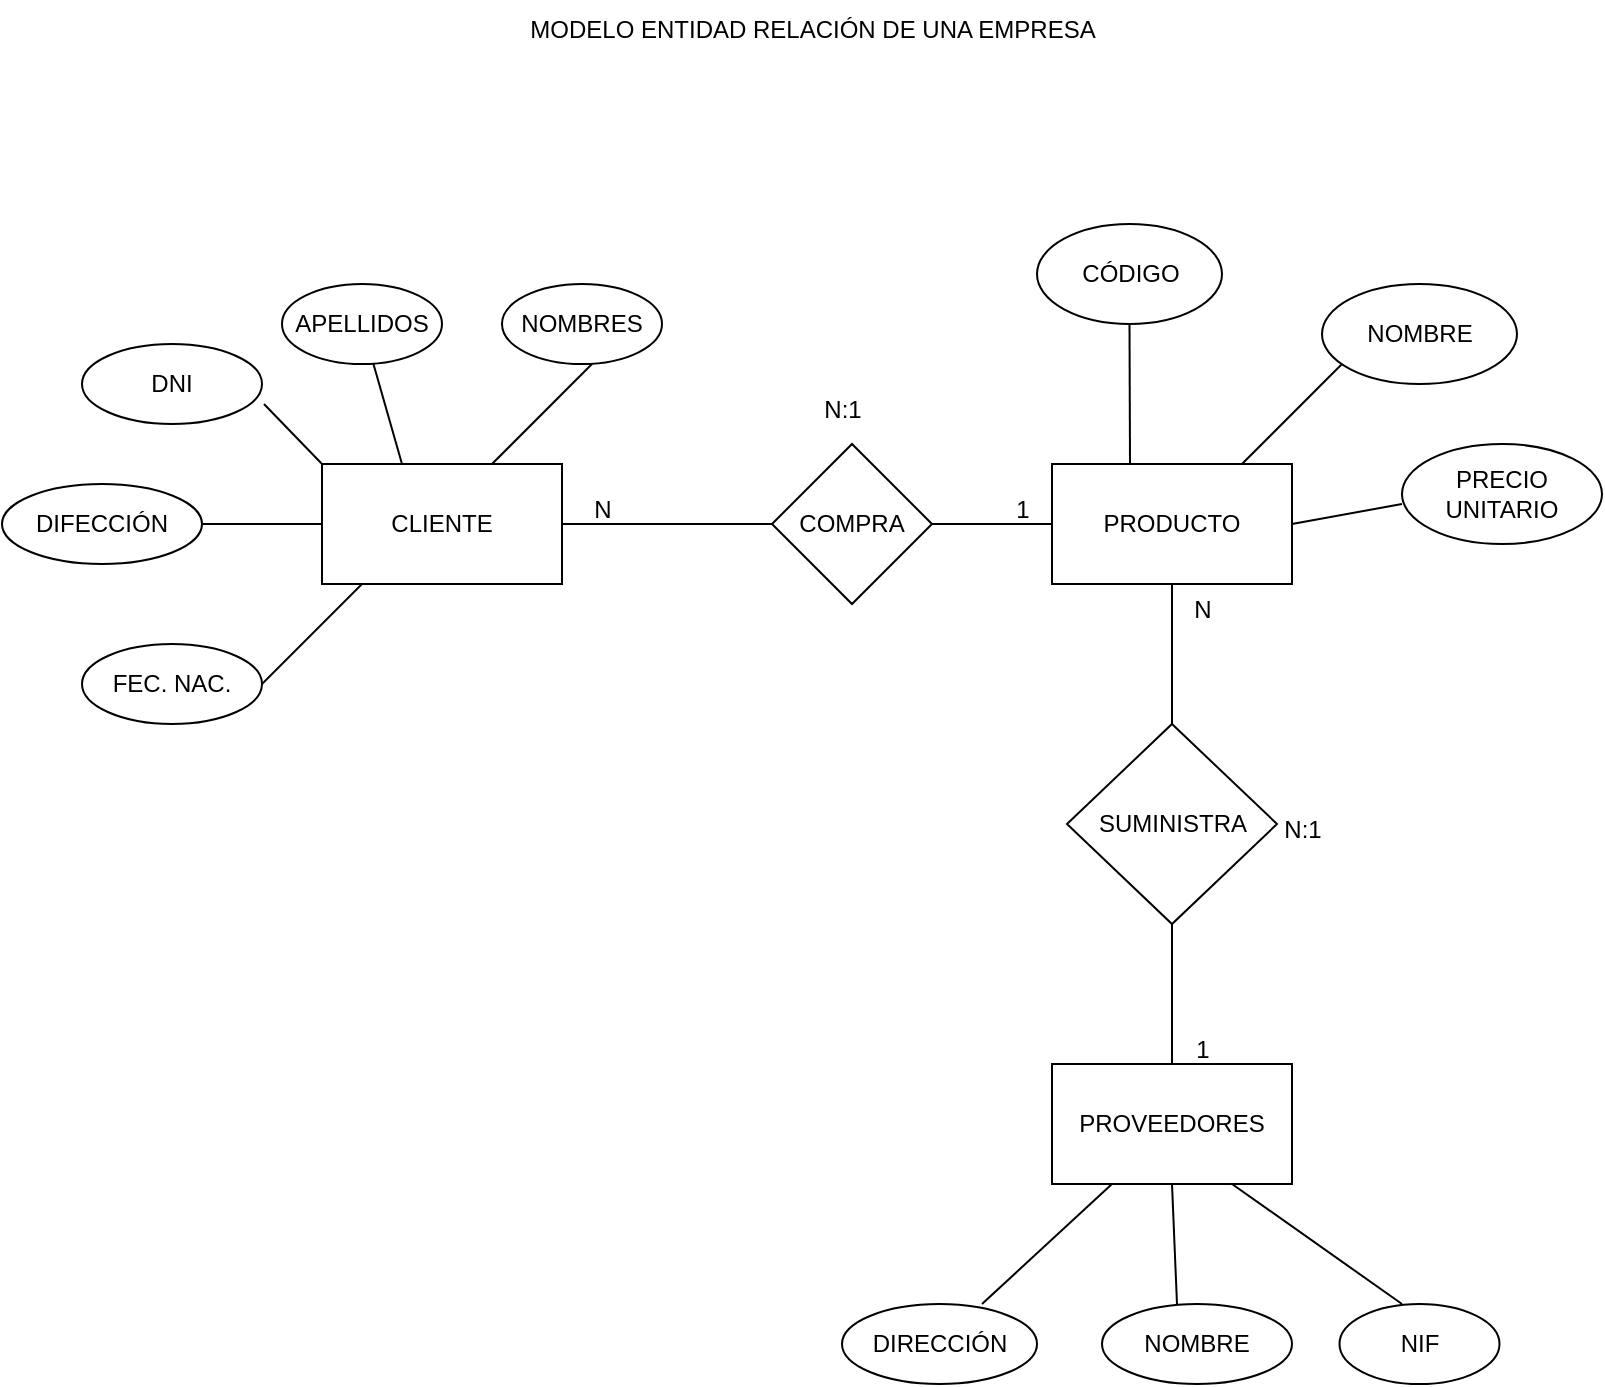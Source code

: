 <mxfile version="24.7.8">
  <diagram id="R2lEEEUBdFMjLlhIrx00" name="Page-1">
    <mxGraphModel dx="1114" dy="566" grid="1" gridSize="10" guides="1" tooltips="1" connect="1" arrows="1" fold="1" page="1" pageScale="1" pageWidth="850" pageHeight="1100" math="0" shadow="0" extFonts="Permanent Marker^https://fonts.googleapis.com/css?family=Permanent+Marker">
      <root>
        <mxCell id="0" />
        <mxCell id="1" parent="0" />
        <mxCell id="jP1HKdKOwSLTzkVKQpbQ-1" value="CLIENTE" style="rounded=0;whiteSpace=wrap;html=1;" parent="1" vertex="1">
          <mxGeometry x="200" y="260" width="120" height="60" as="geometry" />
        </mxCell>
        <mxCell id="jP1HKdKOwSLTzkVKQpbQ-2" value="COMPRA" style="rhombus;whiteSpace=wrap;html=1;rounded=0;" parent="1" vertex="1">
          <mxGeometry x="425" y="250" width="80" height="80" as="geometry" />
        </mxCell>
        <mxCell id="jP1HKdKOwSLTzkVKQpbQ-7" value="" style="edgeStyle=orthogonalEdgeStyle;rounded=0;orthogonalLoop=1;jettySize=auto;html=1;strokeColor=none;" parent="1" source="jP1HKdKOwSLTzkVKQpbQ-4" target="jP1HKdKOwSLTzkVKQpbQ-6" edge="1">
          <mxGeometry relative="1" as="geometry" />
        </mxCell>
        <mxCell id="jP1HKdKOwSLTzkVKQpbQ-4" value="PRODUCTO" style="whiteSpace=wrap;html=1;rounded=0;" parent="1" vertex="1">
          <mxGeometry x="565" y="260" width="120" height="60" as="geometry" />
        </mxCell>
        <mxCell id="jP1HKdKOwSLTzkVKQpbQ-9" value="" style="edgeStyle=orthogonalEdgeStyle;rounded=1;orthogonalLoop=1;jettySize=auto;html=1;curved=0;strokeColor=none;" parent="1" source="jP1HKdKOwSLTzkVKQpbQ-6" target="jP1HKdKOwSLTzkVKQpbQ-8" edge="1">
          <mxGeometry relative="1" as="geometry" />
        </mxCell>
        <mxCell id="jP1HKdKOwSLTzkVKQpbQ-6" value="SUMINISTRA" style="rhombus;whiteSpace=wrap;html=1;rounded=0;" parent="1" vertex="1">
          <mxGeometry x="572.5" y="390" width="105" height="100" as="geometry" />
        </mxCell>
        <mxCell id="jP1HKdKOwSLTzkVKQpbQ-8" value="PROVEEDORES" style="whiteSpace=wrap;html=1;rounded=0;" parent="1" vertex="1">
          <mxGeometry x="565" y="560" width="120" height="60" as="geometry" />
        </mxCell>
        <mxCell id="jP1HKdKOwSLTzkVKQpbQ-12" value="NOMBRES" style="ellipse;whiteSpace=wrap;html=1;" parent="1" vertex="1">
          <mxGeometry x="290" y="170" width="80" height="40" as="geometry" />
        </mxCell>
        <mxCell id="jP1HKdKOwSLTzkVKQpbQ-14" value="" style="endArrow=none;html=1;rounded=0;" parent="1" edge="1">
          <mxGeometry width="50" height="50" relative="1" as="geometry">
            <mxPoint x="285" y="260" as="sourcePoint" />
            <mxPoint x="335" y="210" as="targetPoint" />
          </mxGeometry>
        </mxCell>
        <mxCell id="jP1HKdKOwSLTzkVKQpbQ-15" value="APELLIDOS" style="ellipse;whiteSpace=wrap;html=1;" parent="1" vertex="1">
          <mxGeometry x="180" y="170" width="80" height="40" as="geometry" />
        </mxCell>
        <mxCell id="jP1HKdKOwSLTzkVKQpbQ-16" value="" style="endArrow=none;html=1;rounded=0;" parent="1" target="jP1HKdKOwSLTzkVKQpbQ-15" edge="1">
          <mxGeometry width="50" height="50" relative="1" as="geometry">
            <mxPoint x="240" y="260" as="sourcePoint" />
            <mxPoint x="290" y="210" as="targetPoint" />
          </mxGeometry>
        </mxCell>
        <mxCell id="jP1HKdKOwSLTzkVKQpbQ-17" value="DNI" style="ellipse;whiteSpace=wrap;html=1;" parent="1" vertex="1">
          <mxGeometry x="80" y="200" width="90" height="40" as="geometry" />
        </mxCell>
        <mxCell id="jP1HKdKOwSLTzkVKQpbQ-18" value="DIFECCIÓN" style="ellipse;whiteSpace=wrap;html=1;" parent="1" vertex="1">
          <mxGeometry x="40" y="270" width="100" height="40" as="geometry" />
        </mxCell>
        <mxCell id="jP1HKdKOwSLTzkVKQpbQ-19" value="FEC. NAC." style="ellipse;whiteSpace=wrap;html=1;" parent="1" vertex="1">
          <mxGeometry x="80" y="350" width="90" height="40" as="geometry" />
        </mxCell>
        <mxCell id="jP1HKdKOwSLTzkVKQpbQ-20" value="" style="endArrow=none;html=1;rounded=0;entryX=0;entryY=0.5;entryDx=0;entryDy=0;exitX=1;exitY=0.5;exitDx=0;exitDy=0;" parent="1" source="jP1HKdKOwSLTzkVKQpbQ-18" target="jP1HKdKOwSLTzkVKQpbQ-1" edge="1">
          <mxGeometry width="50" height="50" relative="1" as="geometry">
            <mxPoint x="140" y="300" as="sourcePoint" />
            <mxPoint x="190" y="250" as="targetPoint" />
          </mxGeometry>
        </mxCell>
        <mxCell id="jP1HKdKOwSLTzkVKQpbQ-21" value="" style="endArrow=none;html=1;rounded=0;entryX=1.011;entryY=0.75;entryDx=0;entryDy=0;entryPerimeter=0;" parent="1" target="jP1HKdKOwSLTzkVKQpbQ-17" edge="1">
          <mxGeometry width="50" height="50" relative="1" as="geometry">
            <mxPoint x="200" y="260" as="sourcePoint" />
            <mxPoint x="250" y="210" as="targetPoint" />
          </mxGeometry>
        </mxCell>
        <mxCell id="jP1HKdKOwSLTzkVKQpbQ-22" value="" style="endArrow=none;html=1;rounded=0;" parent="1" edge="1">
          <mxGeometry width="50" height="50" relative="1" as="geometry">
            <mxPoint x="170" y="370" as="sourcePoint" />
            <mxPoint x="220" y="320" as="targetPoint" />
          </mxGeometry>
        </mxCell>
        <mxCell id="jP1HKdKOwSLTzkVKQpbQ-23" value="CÓDIGO" style="ellipse;whiteSpace=wrap;html=1;" parent="1" vertex="1">
          <mxGeometry x="557.5" y="140" width="92.5" height="50" as="geometry" />
        </mxCell>
        <mxCell id="jP1HKdKOwSLTzkVKQpbQ-24" value="NOMBRE" style="ellipse;whiteSpace=wrap;html=1;" parent="1" vertex="1">
          <mxGeometry x="700" y="170" width="97.5" height="50" as="geometry" />
        </mxCell>
        <mxCell id="jP1HKdKOwSLTzkVKQpbQ-26" value="PRECIO UNITARIO" style="ellipse;whiteSpace=wrap;html=1;" parent="1" vertex="1">
          <mxGeometry x="740" y="250" width="100" height="50" as="geometry" />
        </mxCell>
        <mxCell id="jP1HKdKOwSLTzkVKQpbQ-27" value="" style="endArrow=none;html=1;rounded=0;" parent="1" edge="1">
          <mxGeometry width="50" height="50" relative="1" as="geometry">
            <mxPoint x="660" y="260" as="sourcePoint" />
            <mxPoint x="710" y="210" as="targetPoint" />
          </mxGeometry>
        </mxCell>
        <mxCell id="jP1HKdKOwSLTzkVKQpbQ-28" value="" style="endArrow=none;html=1;rounded=0;entryX=0.5;entryY=1;entryDx=0;entryDy=0;exitX=0.325;exitY=0;exitDx=0;exitDy=0;exitPerimeter=0;" parent="1" source="jP1HKdKOwSLTzkVKQpbQ-4" target="jP1HKdKOwSLTzkVKQpbQ-23" edge="1">
          <mxGeometry width="50" height="50" relative="1" as="geometry">
            <mxPoint x="604" y="250" as="sourcePoint" />
            <mxPoint x="650" y="210" as="targetPoint" />
          </mxGeometry>
        </mxCell>
        <mxCell id="jP1HKdKOwSLTzkVKQpbQ-29" value="" style="endArrow=none;html=1;rounded=0;exitX=1;exitY=0.5;exitDx=0;exitDy=0;" parent="1" source="jP1HKdKOwSLTzkVKQpbQ-4" edge="1">
          <mxGeometry width="50" height="50" relative="1" as="geometry">
            <mxPoint x="690" y="330" as="sourcePoint" />
            <mxPoint x="740" y="280" as="targetPoint" />
          </mxGeometry>
        </mxCell>
        <mxCell id="jP1HKdKOwSLTzkVKQpbQ-30" value="NIF" style="ellipse;whiteSpace=wrap;html=1;" parent="1" vertex="1">
          <mxGeometry x="708.75" y="680" width="80" height="40" as="geometry" />
        </mxCell>
        <mxCell id="jP1HKdKOwSLTzkVKQpbQ-31" value="NOMBRE" style="ellipse;whiteSpace=wrap;html=1;" parent="1" vertex="1">
          <mxGeometry x="590" y="680" width="95" height="40" as="geometry" />
        </mxCell>
        <mxCell id="jP1HKdKOwSLTzkVKQpbQ-32" value="DIRECCIÓN" style="ellipse;whiteSpace=wrap;html=1;" parent="1" vertex="1">
          <mxGeometry x="460" y="680" width="97.5" height="40" as="geometry" />
        </mxCell>
        <mxCell id="jP1HKdKOwSLTzkVKQpbQ-33" value="" style="endArrow=none;html=1;rounded=0;entryX=0.25;entryY=1;entryDx=0;entryDy=0;" parent="1" target="jP1HKdKOwSLTzkVKQpbQ-8" edge="1">
          <mxGeometry width="50" height="50" relative="1" as="geometry">
            <mxPoint x="530" y="680" as="sourcePoint" />
            <mxPoint x="580" y="630" as="targetPoint" />
          </mxGeometry>
        </mxCell>
        <mxCell id="jP1HKdKOwSLTzkVKQpbQ-34" value="" style="endArrow=none;html=1;rounded=0;entryX=0.5;entryY=1;entryDx=0;entryDy=0;" parent="1" target="jP1HKdKOwSLTzkVKQpbQ-8" edge="1">
          <mxGeometry width="50" height="50" relative="1" as="geometry">
            <mxPoint x="627.5" y="680" as="sourcePoint" />
            <mxPoint x="630" y="630" as="targetPoint" />
          </mxGeometry>
        </mxCell>
        <mxCell id="jP1HKdKOwSLTzkVKQpbQ-35" value="" style="endArrow=none;html=1;rounded=0;entryX=0.75;entryY=1;entryDx=0;entryDy=0;" parent="1" target="jP1HKdKOwSLTzkVKQpbQ-8" edge="1">
          <mxGeometry width="50" height="50" relative="1" as="geometry">
            <mxPoint x="740" y="680" as="sourcePoint" />
            <mxPoint x="790" y="630" as="targetPoint" />
          </mxGeometry>
        </mxCell>
        <mxCell id="jP1HKdKOwSLTzkVKQpbQ-38" value="" style="endArrow=none;html=1;rounded=0;exitX=1;exitY=0.5;exitDx=0;exitDy=0;entryX=0;entryY=0.5;entryDx=0;entryDy=0;" parent="1" source="jP1HKdKOwSLTzkVKQpbQ-1" target="jP1HKdKOwSLTzkVKQpbQ-2" edge="1">
          <mxGeometry width="50" height="50" relative="1" as="geometry">
            <mxPoint x="610" y="340" as="sourcePoint" />
            <mxPoint x="420" y="290" as="targetPoint" />
          </mxGeometry>
        </mxCell>
        <mxCell id="jP1HKdKOwSLTzkVKQpbQ-39" value="" style="endArrow=none;html=1;rounded=0;exitX=0;exitY=0.5;exitDx=0;exitDy=0;" parent="1" source="jP1HKdKOwSLTzkVKQpbQ-4" edge="1">
          <mxGeometry width="50" height="50" relative="1" as="geometry">
            <mxPoint x="455" y="340" as="sourcePoint" />
            <mxPoint x="505" y="290" as="targetPoint" />
          </mxGeometry>
        </mxCell>
        <mxCell id="jP1HKdKOwSLTzkVKQpbQ-40" value="" style="endArrow=none;html=1;rounded=0;entryX=0.5;entryY=1;entryDx=0;entryDy=0;" parent="1" target="jP1HKdKOwSLTzkVKQpbQ-6" edge="1">
          <mxGeometry width="50" height="50" relative="1" as="geometry">
            <mxPoint x="625" y="560" as="sourcePoint" />
            <mxPoint x="622.5" y="490" as="targetPoint" />
          </mxGeometry>
        </mxCell>
        <mxCell id="jP1HKdKOwSLTzkVKQpbQ-41" value="" style="endArrow=none;html=1;rounded=0;exitX=0.5;exitY=0;exitDx=0;exitDy=0;" parent="1" source="jP1HKdKOwSLTzkVKQpbQ-6" edge="1">
          <mxGeometry width="50" height="50" relative="1" as="geometry">
            <mxPoint x="620" y="390" as="sourcePoint" />
            <mxPoint x="625" y="320" as="targetPoint" />
          </mxGeometry>
        </mxCell>
        <mxCell id="jP1HKdKOwSLTzkVKQpbQ-42" value="N" style="text;html=1;align=center;verticalAlign=middle;resizable=0;points=[];autosize=1;strokeColor=none;fillColor=none;" parent="1" vertex="1">
          <mxGeometry x="325" y="268" width="30" height="30" as="geometry" />
        </mxCell>
        <mxCell id="jP1HKdKOwSLTzkVKQpbQ-43" value="1" style="text;html=1;align=center;verticalAlign=middle;resizable=0;points=[];autosize=1;strokeColor=none;fillColor=none;" parent="1" vertex="1">
          <mxGeometry x="535" y="268" width="30" height="30" as="geometry" />
        </mxCell>
        <mxCell id="jP1HKdKOwSLTzkVKQpbQ-44" value="N" style="text;html=1;align=center;verticalAlign=middle;resizable=0;points=[];autosize=1;strokeColor=none;fillColor=none;" parent="1" vertex="1">
          <mxGeometry x="625" y="318" width="30" height="30" as="geometry" />
        </mxCell>
        <mxCell id="jP1HKdKOwSLTzkVKQpbQ-45" value="1" style="text;html=1;align=center;verticalAlign=middle;resizable=0;points=[];autosize=1;strokeColor=none;fillColor=none;" parent="1" vertex="1">
          <mxGeometry x="625" y="538" width="30" height="30" as="geometry" />
        </mxCell>
        <mxCell id="jP1HKdKOwSLTzkVKQpbQ-46" value="MODELO ENTIDAD RELACIÓN DE UNA EMPRESA" style="text;html=1;align=center;verticalAlign=middle;resizable=0;points=[];autosize=1;strokeColor=none;fillColor=none;" parent="1" vertex="1">
          <mxGeometry x="290" y="28" width="310" height="30" as="geometry" />
        </mxCell>
        <mxCell id="cgfGrVNWPH-obBQzotxg-1" value="N:1" style="text;html=1;align=center;verticalAlign=middle;resizable=0;points=[];autosize=1;strokeColor=none;fillColor=none;" vertex="1" parent="1">
          <mxGeometry x="440" y="218" width="40" height="30" as="geometry" />
        </mxCell>
        <mxCell id="cgfGrVNWPH-obBQzotxg-2" value="N:1" style="text;html=1;align=center;verticalAlign=middle;resizable=0;points=[];autosize=1;strokeColor=none;fillColor=none;" vertex="1" parent="1">
          <mxGeometry x="670" y="428" width="40" height="30" as="geometry" />
        </mxCell>
      </root>
    </mxGraphModel>
  </diagram>
</mxfile>
